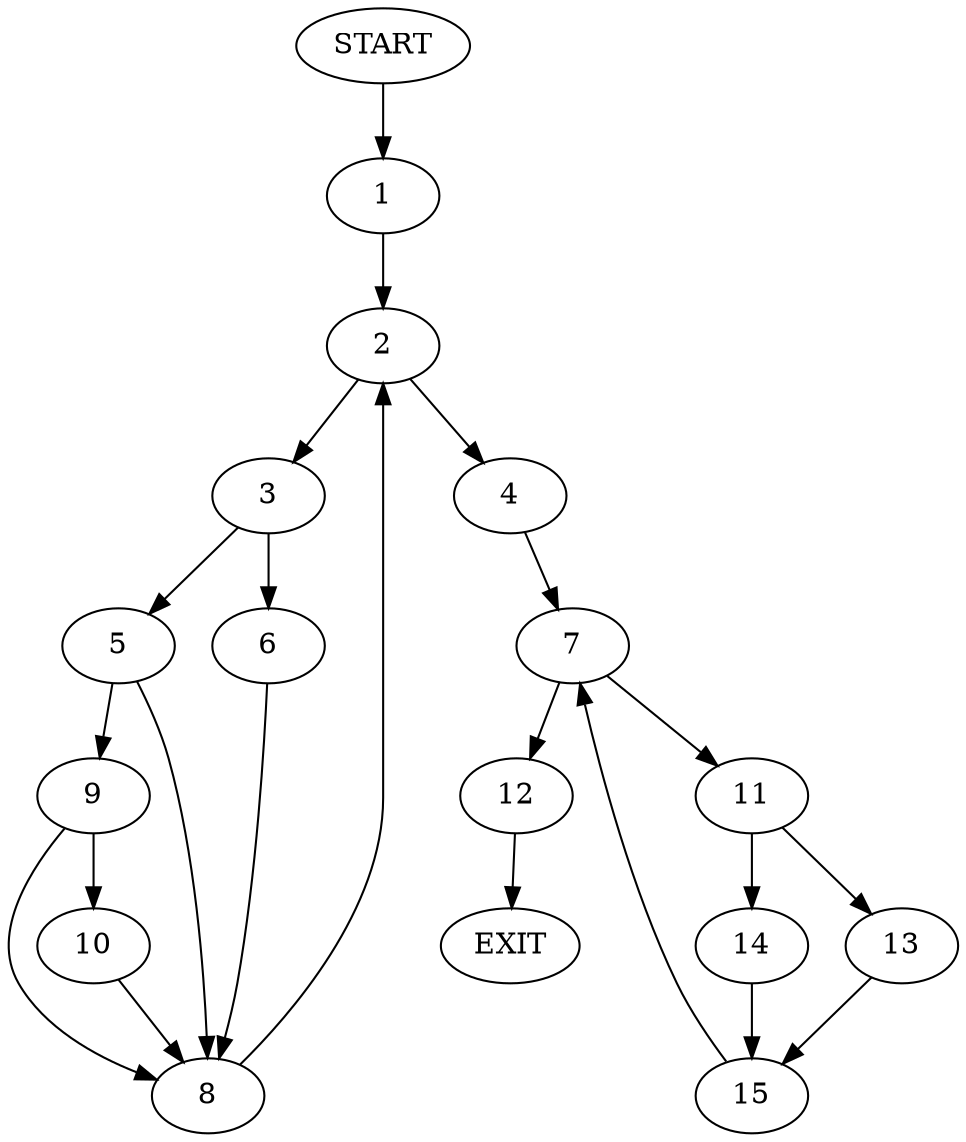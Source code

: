 digraph {
0 [label="START"]
16 [label="EXIT"]
0 -> 1
1 -> 2
2 -> 3
2 -> 4
3 -> 5
3 -> 6
4 -> 7
5 -> 8
5 -> 9
6 -> 8
8 -> 2
9 -> 8
9 -> 10
10 -> 8
7 -> 11
7 -> 12
11 -> 13
11 -> 14
12 -> 16
13 -> 15
14 -> 15
15 -> 7
}

